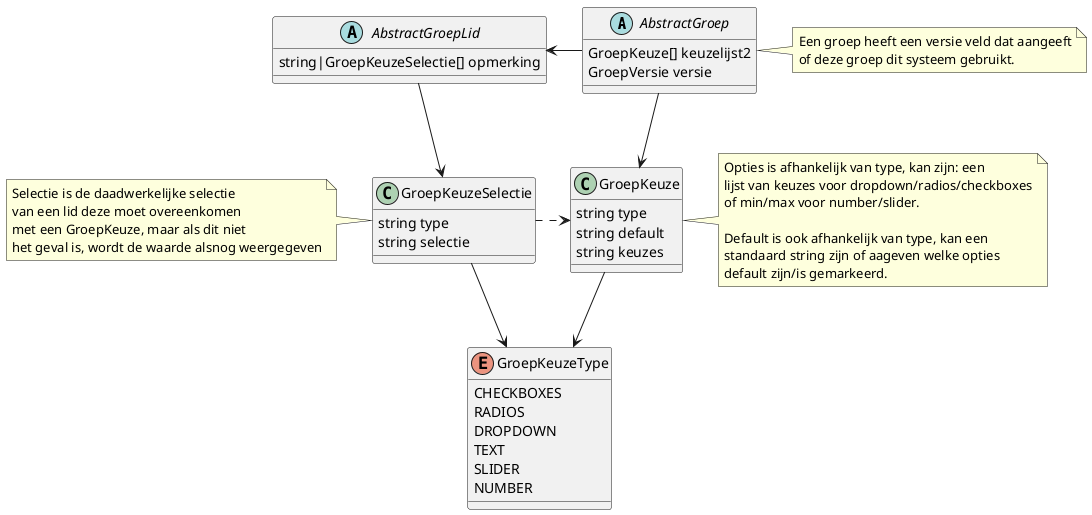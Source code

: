 @startuml

abstract class AbstractGroep {
  GroepKeuze[] keuzelijst2
  GroepVersie versie
}

abstract class AbstractGroepLid {
  string|GroepKeuzeSelectie[] opmerking
}

AbstractGroepLid <- AbstractGroep

class GroepKeuze {
  string type
  string default
  string keuzes
}

class GroepKeuzeSelectie {
  string type
  string selectie
}

enum GroepKeuzeType {
  CHECKBOXES
  RADIOS
  DROPDOWN
  TEXT
  SLIDER
  NUMBER
}

GroepKeuze --> GroepKeuzeType
GroepKeuzeSelectie --> GroepKeuzeType

AbstractGroepLid --> GroepKeuzeSelectie

GroepKeuzeSelectie .> GroepKeuze
AbstractGroep --> GroepKeuze

note right of GroepKeuze {
  Opties is afhankelijk van type, kan zijn: een
  lijst van keuzes voor dropdown/radios/checkboxes
  of min/max voor number/slider.

  Default is ook afhankelijk van type, kan een
  standaard string zijn of aageven welke opties
  default zijn/is gemarkeerd.
}

note left of GroepKeuzeSelectie {
  Selectie is de daadwerkelijke selectie
  van een lid deze moet overeenkomen
  met een GroepKeuze, maar als dit niet
  het geval is, wordt de waarde alsnog weergegeven
}

note right of AbstractGroep {
  Een groep heeft een versie veld dat aangeeft
  of deze groep dit systeem gebruikt.
}
@enduml
